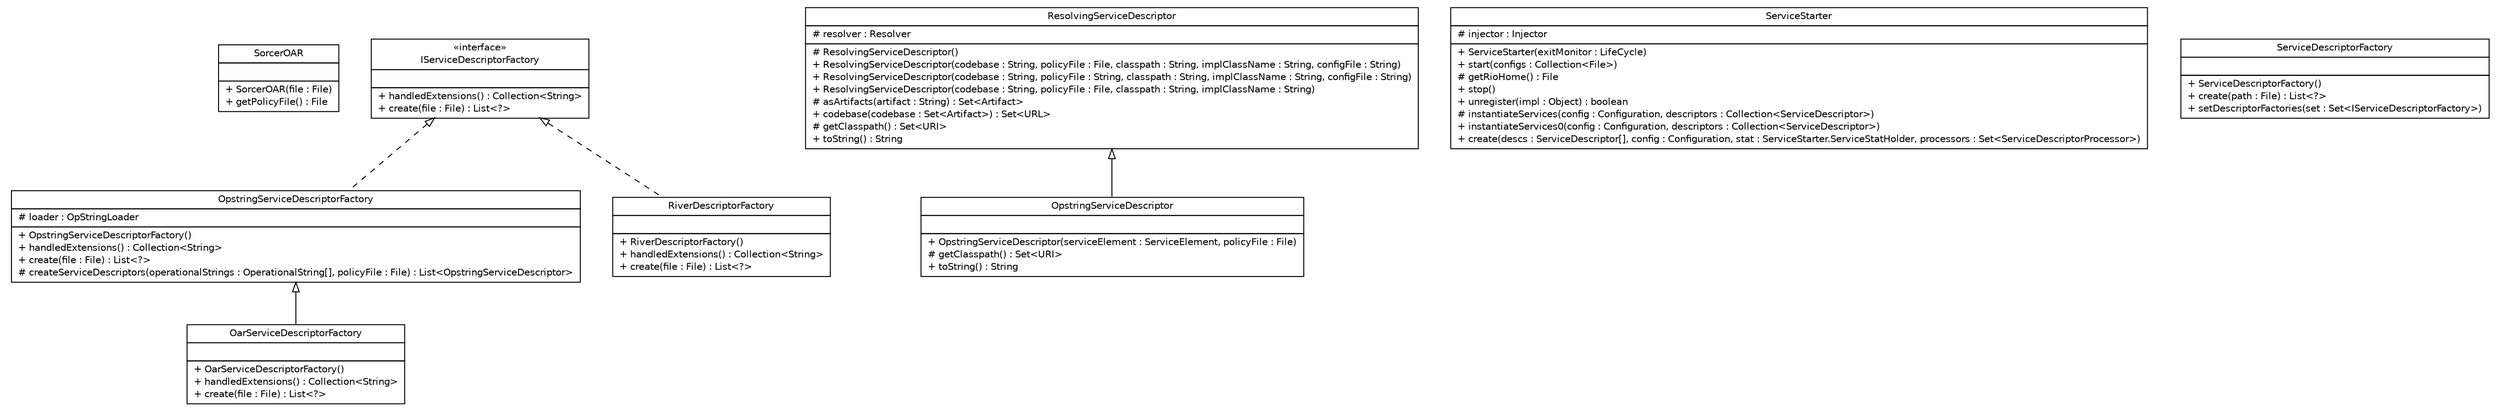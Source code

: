 #!/usr/local/bin/dot
#
# Class diagram 
# Generated by UMLGraph version R5_6 (http://www.umlgraph.org/)
#

digraph G {
	edge [fontname="Helvetica",fontsize=10,labelfontname="Helvetica",labelfontsize=10];
	node [fontname="Helvetica",fontsize=10,shape=plaintext];
	nodesep=0.25;
	ranksep=0.5;
	// sorcer.boot.SorcerOAR
	c54176 [label=<<table title="sorcer.boot.SorcerOAR" border="0" cellborder="1" cellspacing="0" cellpadding="2" port="p" href="./SorcerOAR.html">
		<tr><td><table border="0" cellspacing="0" cellpadding="1">
<tr><td align="center" balign="center"> SorcerOAR </td></tr>
		</table></td></tr>
		<tr><td><table border="0" cellspacing="0" cellpadding="1">
<tr><td align="left" balign="left">  </td></tr>
		</table></td></tr>
		<tr><td><table border="0" cellspacing="0" cellpadding="1">
<tr><td align="left" balign="left"> + SorcerOAR(file : File) </td></tr>
<tr><td align="left" balign="left"> + getPolicyFile() : File </td></tr>
		</table></td></tr>
		</table>>, URL="./SorcerOAR.html", fontname="Helvetica", fontcolor="black", fontsize=10.0];
	// sorcer.boot.OpstringServiceDescriptorFactory
	c54177 [label=<<table title="sorcer.boot.OpstringServiceDescriptorFactory" border="0" cellborder="1" cellspacing="0" cellpadding="2" port="p" href="./OpstringServiceDescriptorFactory.html">
		<tr><td><table border="0" cellspacing="0" cellpadding="1">
<tr><td align="center" balign="center"> OpstringServiceDescriptorFactory </td></tr>
		</table></td></tr>
		<tr><td><table border="0" cellspacing="0" cellpadding="1">
<tr><td align="left" balign="left"> # loader : OpStringLoader </td></tr>
		</table></td></tr>
		<tr><td><table border="0" cellspacing="0" cellpadding="1">
<tr><td align="left" balign="left"> + OpstringServiceDescriptorFactory() </td></tr>
<tr><td align="left" balign="left"> + handledExtensions() : Collection&lt;String&gt; </td></tr>
<tr><td align="left" balign="left"> + create(file : File) : List&lt;?&gt; </td></tr>
<tr><td align="left" balign="left"> # createServiceDescriptors(operationalStrings : OperationalString[], policyFile : File) : List&lt;OpstringServiceDescriptor&gt; </td></tr>
		</table></td></tr>
		</table>>, URL="./OpstringServiceDescriptorFactory.html", fontname="Helvetica", fontcolor="black", fontsize=10.0];
	// sorcer.boot.OarServiceDescriptorFactory
	c54178 [label=<<table title="sorcer.boot.OarServiceDescriptorFactory" border="0" cellborder="1" cellspacing="0" cellpadding="2" port="p" href="./OarServiceDescriptorFactory.html">
		<tr><td><table border="0" cellspacing="0" cellpadding="1">
<tr><td align="center" balign="center"> OarServiceDescriptorFactory </td></tr>
		</table></td></tr>
		<tr><td><table border="0" cellspacing="0" cellpadding="1">
<tr><td align="left" balign="left">  </td></tr>
		</table></td></tr>
		<tr><td><table border="0" cellspacing="0" cellpadding="1">
<tr><td align="left" balign="left"> + OarServiceDescriptorFactory() </td></tr>
<tr><td align="left" balign="left"> + handledExtensions() : Collection&lt;String&gt; </td></tr>
<tr><td align="left" balign="left"> + create(file : File) : List&lt;?&gt; </td></tr>
		</table></td></tr>
		</table>>, URL="./OarServiceDescriptorFactory.html", fontname="Helvetica", fontcolor="black", fontsize=10.0];
	// sorcer.boot.OpstringServiceDescriptor
	c54179 [label=<<table title="sorcer.boot.OpstringServiceDescriptor" border="0" cellborder="1" cellspacing="0" cellpadding="2" port="p" href="./OpstringServiceDescriptor.html">
		<tr><td><table border="0" cellspacing="0" cellpadding="1">
<tr><td align="center" balign="center"> OpstringServiceDescriptor </td></tr>
		</table></td></tr>
		<tr><td><table border="0" cellspacing="0" cellpadding="1">
<tr><td align="left" balign="left">  </td></tr>
		</table></td></tr>
		<tr><td><table border="0" cellspacing="0" cellpadding="1">
<tr><td align="left" balign="left"> + OpstringServiceDescriptor(serviceElement : ServiceElement, policyFile : File) </td></tr>
<tr><td align="left" balign="left"> # getClasspath() : Set&lt;URI&gt; </td></tr>
<tr><td align="left" balign="left"> + toString() : String </td></tr>
		</table></td></tr>
		</table>>, URL="./OpstringServiceDescriptor.html", fontname="Helvetica", fontcolor="black", fontsize=10.0];
	// sorcer.boot.ResolvingServiceDescriptor
	c54180 [label=<<table title="sorcer.boot.ResolvingServiceDescriptor" border="0" cellborder="1" cellspacing="0" cellpadding="2" port="p" href="./ResolvingServiceDescriptor.html">
		<tr><td><table border="0" cellspacing="0" cellpadding="1">
<tr><td align="center" balign="center"> ResolvingServiceDescriptor </td></tr>
		</table></td></tr>
		<tr><td><table border="0" cellspacing="0" cellpadding="1">
<tr><td align="left" balign="left"> # resolver : Resolver </td></tr>
		</table></td></tr>
		<tr><td><table border="0" cellspacing="0" cellpadding="1">
<tr><td align="left" balign="left"> # ResolvingServiceDescriptor() </td></tr>
<tr><td align="left" balign="left"> + ResolvingServiceDescriptor(codebase : String, policyFile : File, classpath : String, implClassName : String, configFile : String) </td></tr>
<tr><td align="left" balign="left"> + ResolvingServiceDescriptor(codebase : String, policyFile : String, classpath : String, implClassName : String, configFile : String) </td></tr>
<tr><td align="left" balign="left"> + ResolvingServiceDescriptor(codebase : String, policyFile : File, classpath : String, implClassName : String) </td></tr>
<tr><td align="left" balign="left"> # asArtifacts(artifact : String) : Set&lt;Artifact&gt; </td></tr>
<tr><td align="left" balign="left"> + codebase(codebase : Set&lt;Artifact&gt;) : Set&lt;URL&gt; </td></tr>
<tr><td align="left" balign="left"> # getClasspath() : Set&lt;URI&gt; </td></tr>
<tr><td align="left" balign="left"> + toString() : String </td></tr>
		</table></td></tr>
		</table>>, URL="./ResolvingServiceDescriptor.html", fontname="Helvetica", fontcolor="black", fontsize=10.0];
	// sorcer.boot.RiverDescriptorFactory
	c54181 [label=<<table title="sorcer.boot.RiverDescriptorFactory" border="0" cellborder="1" cellspacing="0" cellpadding="2" port="p" href="./RiverDescriptorFactory.html">
		<tr><td><table border="0" cellspacing="0" cellpadding="1">
<tr><td align="center" balign="center"> RiverDescriptorFactory </td></tr>
		</table></td></tr>
		<tr><td><table border="0" cellspacing="0" cellpadding="1">
<tr><td align="left" balign="left">  </td></tr>
		</table></td></tr>
		<tr><td><table border="0" cellspacing="0" cellpadding="1">
<tr><td align="left" balign="left"> + RiverDescriptorFactory() </td></tr>
<tr><td align="left" balign="left"> + handledExtensions() : Collection&lt;String&gt; </td></tr>
<tr><td align="left" balign="left"> + create(file : File) : List&lt;?&gt; </td></tr>
		</table></td></tr>
		</table>>, URL="./RiverDescriptorFactory.html", fontname="Helvetica", fontcolor="black", fontsize=10.0];
	// sorcer.boot.ServiceStarter
	c54182 [label=<<table title="sorcer.boot.ServiceStarter" border="0" cellborder="1" cellspacing="0" cellpadding="2" port="p" href="./ServiceStarter.html">
		<tr><td><table border="0" cellspacing="0" cellpadding="1">
<tr><td align="center" balign="center"> ServiceStarter </td></tr>
		</table></td></tr>
		<tr><td><table border="0" cellspacing="0" cellpadding="1">
<tr><td align="left" balign="left"> # injector : Injector </td></tr>
		</table></td></tr>
		<tr><td><table border="0" cellspacing="0" cellpadding="1">
<tr><td align="left" balign="left"> + ServiceStarter(exitMonitor : LifeCycle) </td></tr>
<tr><td align="left" balign="left"> + start(configs : Collection&lt;File&gt;) </td></tr>
<tr><td align="left" balign="left"> # getRioHome() : File </td></tr>
<tr><td align="left" balign="left"> + stop() </td></tr>
<tr><td align="left" balign="left"> + unregister(impl : Object) : boolean </td></tr>
<tr><td align="left" balign="left"> # instantiateServices(config : Configuration, descriptors : Collection&lt;ServiceDescriptor&gt;) </td></tr>
<tr><td align="left" balign="left"> + instantiateServices0(config : Configuration, descriptors : Collection&lt;ServiceDescriptor&gt;) </td></tr>
<tr><td align="left" balign="left"> + create(descs : ServiceDescriptor[], config : Configuration, stat : ServiceStarter.ServiceStatHolder, processors : Set&lt;ServiceDescriptorProcessor&gt;) </td></tr>
		</table></td></tr>
		</table>>, URL="./ServiceStarter.html", fontname="Helvetica", fontcolor="black", fontsize=10.0];
	// sorcer.boot.ServiceDescriptorFactory
	c54183 [label=<<table title="sorcer.boot.ServiceDescriptorFactory" border="0" cellborder="1" cellspacing="0" cellpadding="2" port="p" href="./ServiceDescriptorFactory.html">
		<tr><td><table border="0" cellspacing="0" cellpadding="1">
<tr><td align="center" balign="center"> ServiceDescriptorFactory </td></tr>
		</table></td></tr>
		<tr><td><table border="0" cellspacing="0" cellpadding="1">
<tr><td align="left" balign="left">  </td></tr>
		</table></td></tr>
		<tr><td><table border="0" cellspacing="0" cellpadding="1">
<tr><td align="left" balign="left"> + ServiceDescriptorFactory() </td></tr>
<tr><td align="left" balign="left"> + create(path : File) : List&lt;?&gt; </td></tr>
<tr><td align="left" balign="left"> + setDescriptorFactories(set : Set&lt;IServiceDescriptorFactory&gt;) </td></tr>
		</table></td></tr>
		</table>>, URL="./ServiceDescriptorFactory.html", fontname="Helvetica", fontcolor="black", fontsize=10.0];
	// sorcer.boot.IServiceDescriptorFactory
	c54184 [label=<<table title="sorcer.boot.IServiceDescriptorFactory" border="0" cellborder="1" cellspacing="0" cellpadding="2" port="p" href="./IServiceDescriptorFactory.html">
		<tr><td><table border="0" cellspacing="0" cellpadding="1">
<tr><td align="center" balign="center"> &#171;interface&#187; </td></tr>
<tr><td align="center" balign="center"> IServiceDescriptorFactory </td></tr>
		</table></td></tr>
		<tr><td><table border="0" cellspacing="0" cellpadding="1">
<tr><td align="left" balign="left">  </td></tr>
		</table></td></tr>
		<tr><td><table border="0" cellspacing="0" cellpadding="1">
<tr><td align="left" balign="left"> + handledExtensions() : Collection&lt;String&gt; </td></tr>
<tr><td align="left" balign="left"> + create(file : File) : List&lt;?&gt; </td></tr>
		</table></td></tr>
		</table>>, URL="./IServiceDescriptorFactory.html", fontname="Helvetica", fontcolor="black", fontsize=10.0];
	//sorcer.boot.OpstringServiceDescriptorFactory implements sorcer.boot.IServiceDescriptorFactory
	c54184:p -> c54177:p [dir=back,arrowtail=empty,style=dashed];
	//sorcer.boot.OarServiceDescriptorFactory extends sorcer.boot.OpstringServiceDescriptorFactory
	c54177:p -> c54178:p [dir=back,arrowtail=empty];
	//sorcer.boot.OpstringServiceDescriptor extends sorcer.boot.ResolvingServiceDescriptor
	c54180:p -> c54179:p [dir=back,arrowtail=empty];
	//sorcer.boot.RiverDescriptorFactory implements sorcer.boot.IServiceDescriptorFactory
	c54184:p -> c54181:p [dir=back,arrowtail=empty,style=dashed];
}

